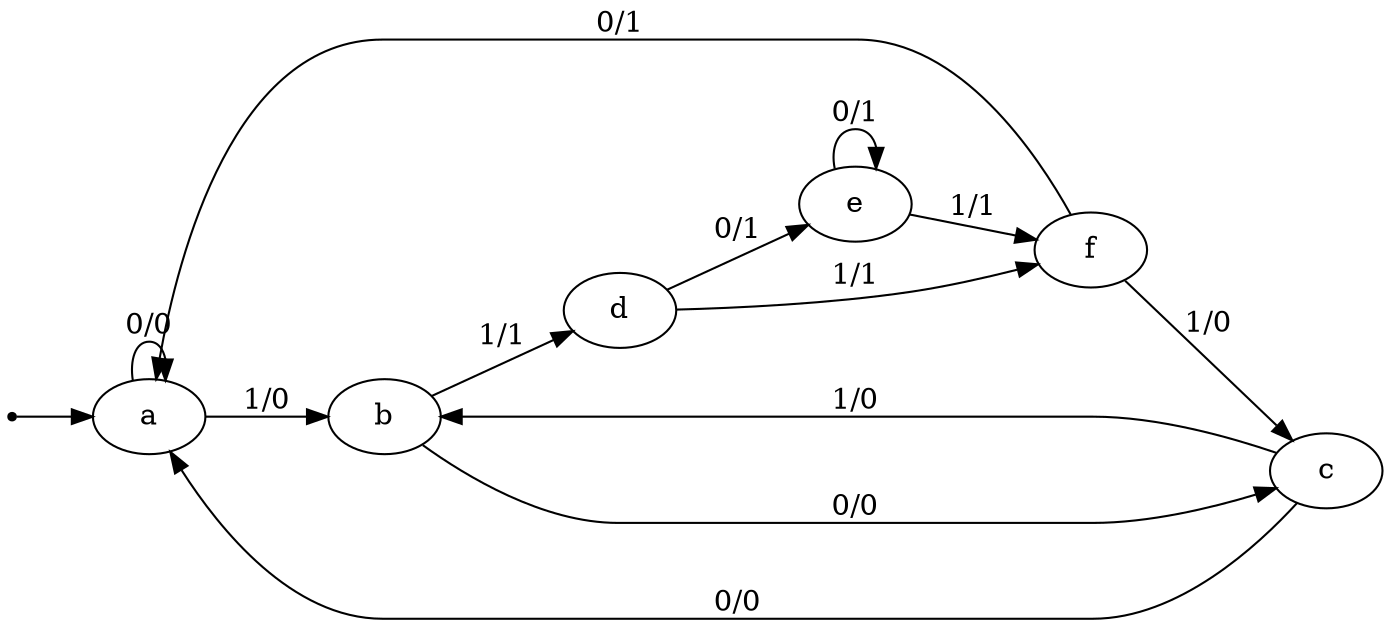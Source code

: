 digraph STG {
	rankdir=LR;
	INIT [shape=point];
	a [label="a"];
	b [label="b"];
	c [label="c"];
	d [label="d"];
	e [label="e"];
	f [label="f"];
	INIT -> a;
	a -> a [label="0/0"];
	a -> b [label="1/0"];
	b -> c [label="0/0"];
	b -> d [label="1/1"];
	c -> a [label="0/0"];
	c -> b [label="1/0"];
	d -> e [label="0/1"];
	d -> f [label="1/1"];
	e -> e [label="0/1"];
	e -> f [label="1/1"];
	f -> a [label="0/1"];
	f -> c [label="1/0"];
}
